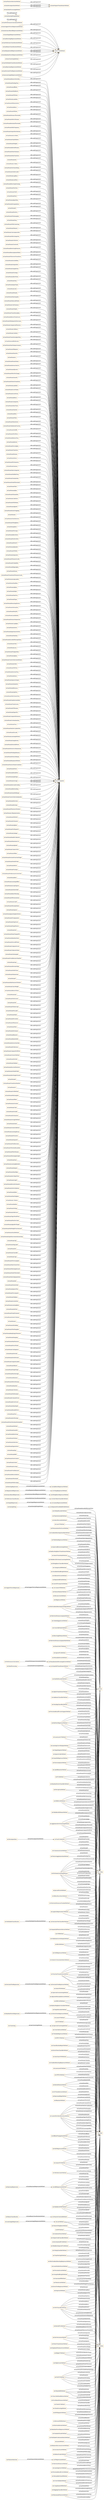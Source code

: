 digraph ar2dtool_diagram { 
rankdir=LR;
size="1501"
node [shape = rectangle, color="orange"]; "ml:LarsCVMethod" "ml:PCAMethod" "ml:KNNImputerMethod" "ml:MLPClassifierMethod" "ml:DictionaryLearningMethod" "ml:OPTICSMethod" "ml:LabelBinarizerMethod" "ml:SVRMethod" "ml:CheckScoringMethod" "ml:KBinsDiscretizerMethod" "ml:D2TweedieScoreMethod" "ml:LinearSVCMethod" "ml:ExtraTreeRegressorMethod" "ml:PermutationTestScoreMethod" "ml:ClassificationReportMethod" "ml:AccuracyScoreMethod" "ml:SpectralClusteringMethod" "ml:LassoLarsICMethod" "ml:BirchMethod" "ml:LogisticRegressionCVMethod" "ml:ValidationCurveDisplayMethod" "ml:ComplementNBMethod" "ml:SGDRegressorMethod" "ml:VotingClassifierMethod" "ml:RepeatedStratifiedKFoldMethod" "ml:AdjustedMutualInfoScoreMethod" "ml:GradientBoostingClassifierMethod" "ml:ConsensusScoreMethod" "ml:LarsMethod" "ml:GradientBoostingRegressorMethod" "ml:TheilSenRegressorMethod" "ml:KernelDensityMethod" "ml:DBSCANMethod" "ml:JaccardScoreMethod" "ml:NearestCentroidMethod" "ml:DecisionTreeClassifierMethod" "ml:SpectralBiclusteringMethod" "ml:RidgeCVMethod" "ml:ExplainedVarianceScoreMethod" "ml:SequentialFeatureSelectorMethod" "ml:MLPRegressorMethod" "ml:LocalOutlierFactorMethod" "ml:NearestNeighborsMethod" "ml:TargetEncoderMethod" "ml:ClassLikelihoodRatiosMethod" "ml:BaggingClassifierMethod" "ml:RadiusNeighborsTransformerMethod" "ml:RFEMethod" "ml:NuSVCMethod" "ml:GenericUnivariateSelectMethod" "ml:BernoulliNBMethod" "ml:AffinityPropagationMethod" "ml:SelectFromModelMethod" "ml:PairwiseKernelsMethod" "ml:FunctionTransformerMethod" "ml:DecisionTreeRegressorMethod" "ml:RandomForestRegressorMethod" "ml:ExtraTreesClassifierMethod" "ml:SelectFdrMethod" "ml:IsolationForestMethod" "ml:MiniBatchSparsePCAMethod" "ml:MiniBatchDictionaryLearningMethod" "ml:TrainTestSplitMethod" "ml:PerceptronMethod" "ml:SpectralCoclusteringMethod" "ml:StandardScalerMethod" "ml:LinearRegressionMethod" "ml:RadiusNeighborsClassifierMethod" "ml:OneVsRestClassifierMethod" "ml:KNeighborsClassifierMethod" "ml:MultilabelConfusionMatrixMethod" "ml:ExtraTreesRegressorMethod" "ml:LassoMethod" "ml:KNeighborsRegressorMethod" "ml:VotingRegressorMethod" "ml:LassoCVMethod" "ml:RFECVMethod" "ml:SVCMethod" "ml:BalancedAccuracyScoreMethod" "ml:CrossValScoreMethod" "ml:MiniBatchKMeansMethod" "ml:FRegressionMethod" "ml:ARDRegressionMethod" "ml:BayesianRidgeMethod" "ml:FeatureHasherMethod" "ml:TweedieRegressorMethod" "ml:PairwiseDistancesMethod" "ml:PrecisionRecallCurveMethod" "ml:RobustScalerMethod" "ml:HistGradientBoostingClassifierMethod" "ml:HistGradientBoostingRegressorMethod" "ml:MiniBatchNMFMethod" "ml:MeanShiftMethod" "ml:IncrementalPCAMethod" "ml:CrossValPredictMethod" "ml:OutputCodeClassifierMethod" "ml:KernelPCAMethod" "ml:MakeScorerMethod" "ml:CategoricalNBMethod" "ml:ElasticNetCVMethod" "ml:RocAucScoreMethod" "ml:QuantileTransformerMethod" "ml:PrecisionScoreMethod" "ml:BisectingKMeansMethod" "ml:HingeLossMethod" "ml:CohenKappaScoreMethod" "ml:OneHotEncoderMethod" "ml:StratifiedShuffleSplitMethod" "ml:PairwiseDistancesArgminMinMethod" "ml:SparsePCAMethod" "ml:MutualInfoClassifMethod" "ml:CrossValidateMethod" "ml:PowerTransformerMethod" "ml:SplineTransformerMethod" "ml:LearningCurveMethod" "ml:MutualInfoScoreMethod" "ml:GroupShuffleSplitMethod" "ml:SilhouetteScoreMethod" "ml:DictVectorizerMethod" "ml:RepeatedKFoldMethod" "ml:LeavePGroupsOutMethod" "ml:RANSACRegressorMethod" "ml:MeanAbsolutePercentageErrorMethod" "ml:LinearSVRMethod" "ml:AdaBoostClassifierMethod" "ml:LassoLarsCVMethod" "ml:StackingClassifierMethod" "ml:GaussianNBMethod" "ml:PrecisionRecallFscoreSupportMethod" "ml:BinarizerMethod" "ml:PairwiseDistancesChunkedMethod" "ml:MinMaxScalerMethod" "ml:LearningCurveDisplayMethod" "ml:PairwiseDistancesArgminMethod" "ml:AgglomerativeClusteringMethod" "ml:SimpleImputerMethod" "ml:OneClassSVMMethod" "ml:PolynomialFeaturesMethod" "ml:FbetaScoreMethod" "ml:RandomForestClassifierMethod" "ml:SparseCoderMethod" "ml:QuantileRegressorMethod" "ml:HDBSCANMethod" "ml:FastICAMethod" "ml:AdaBoostRegressorMethod" "ml:FeatureAgglomerationMethod" "ml:LatentDirichletAllocationMethod" "ml:OrdinalEncoderMethod" "ml:DcgScoreMethod" "ml:EuclideanDistancesMethod" "ml:TimeSeriesSplitMethod" "ml:SelectPercentileMethod" "ml:CheckCvMethod" "ml:FactorAnalysisMethod" ; /*classes style*/
	"ml:hasParamRemoveZeroEig" -> "ds:hasParameter" [ label = "rdfs:subPropertyOf" ];
	"ml:hasParamPoolingFunc" -> "ds:hasParameter" [ label = "rdfs:subPropertyOf" ];
	"ml:hasParamAffinity" -> "ds:hasParameter" [ label = "rdfs:subPropertyOf" ];
	"ml:hasParamMiniBatch" -> "ds:hasParameter" [ label = "rdfs:subPropertyOf" ];
	"ml:hasParamFillValue" -> "ds:hasParameter" [ label = "rdfs:subPropertyOf" ];
	"ml:hasSupportVectorRegressionMethod" -> "ml:hasTrainMethod" [ label = "rdfs:subPropertyOf" ];
	"ml:hasParamLambda1" -> "ds:hasParameter" [ label = "rdfs:subPropertyOf" ];
	"ml:hasParamWhitenSolver" -> "ds:hasParameter" [ label = "rdfs:subPropertyOf" ];
	"ml:hasParamBeta1" -> "ds:hasParameter" [ label = "rdfs:subPropertyOf" ];
	"ml:hasParamWhiten" -> "ds:hasParameter" [ label = "rdfs:subPropertyOf" ];
	"ml:hasParamDistanceThreshold" -> "ds:hasParameter" [ label = "rdfs:subPropertyOf" ];
	"ml:hasParamMetricParams" -> "ds:hasParameter" [ label = "rdfs:subPropertyOf" ];
	"ml:hasParamResidualThreshold" -> "ds:hasParameter" [ label = "rdfs:subPropertyOf" ];
	"ml:hasInstanceBasedRegressionMethod" -> "ml:hasTrainMethod" [ label = "rdfs:subPropertyOf" ];
	"ml:hasParamMinFrequency" -> "ds:hasParameter" [ label = "rdfs:subPropertyOf" ];
	"ml:hasParamOutputDistribution" -> "ds:hasParameter" [ label = "rdfs:subPropertyOf" ];
	"ml:hasParamGcvMode" -> "ds:hasParameter" [ label = "rdfs:subPropertyOf" ];
	"ml:hasParamStopNInliers" -> "ds:hasParameter" [ label = "rdfs:subPropertyOf" ];
	"ml:hasParamWeights" -> "ds:hasParameter" [ label = "rdfs:subPropertyOf" ];
	"ml:hasParamKernelParams" -> "ds:hasParameter" [ label = "rdfs:subPropertyOf" ];
	"ml:hasPerformanceCalculationMethod" -> "ml:hasPerformanceCalculationMethod" [ label = "rdfs:subPropertyOf" ];
	"ml:hasParamNoiseVariance" -> "ds:hasParameter" [ label = "rdfs:subPropertyOf" ];
	"ml:hasParamMaxTrainSize" -> "ds:hasParameter" [ label = "rdfs:subPropertyOf" ];
	"ml:hasParamAtol" -> "ds:hasParameter" [ label = "rdfs:subPropertyOf" ];
	"ml:hasParamL1Ratio" -> "ds:hasParameter" [ label = "rdfs:subPropertyOf" ];
	"ml:hasParamVarSmoothing" -> "ds:hasParameter" [ label = "rdfs:subPropertyOf" ];
	"ml:hasDataSplittingMethod" -> "ml:hasDataSplittingMethod" [ label = "rdfs:subPropertyOf" ];
	"ml:hasParamOutlierLabel" -> "ds:hasParameter" [ label = "rdfs:subPropertyOf" ];
	"ml:hasParamLogBase" -> "ds:hasParameter" [ label = "rdfs:subPropertyOf" ];
	"ml:hasParamLeafSize" -> "ds:hasParameter" [ label = "rdfs:subPropertyOf" ];
	"ml:hasParamBisectingStrategy" -> "ds:hasParameter" [ label = "rdfs:subPropertyOf" ];
	"ml:hasParamTestSize" -> "ds:hasParameter" [ label = "rdfs:subPropertyOf" ];
	"ml:hasParamPrefit" -> "ds:hasParameter" [ label = "rdfs:subPropertyOf" ];
	"ml:hasParamEta0" -> "ds:hasParameter" [ label = "rdfs:subPropertyOf" ];
	"ml:hasParamAlgorithm" -> "ds:hasParameter" [ label = "rdfs:subPropertyOf" ];
	"ml:hasParamExtrapolation" -> "ds:hasParameter" [ label = "rdfs:subPropertyOf" ];
	"ml:hasParamB" -> "ds:hasParameter" [ label = "rdfs:subPropertyOf" ];
	"ml:hasParamPositive" -> "ds:hasParameter" [ label = "rdfs:subPropertyOf" ];
	"ml:hasParamNSubsamples" -> "ds:hasParameter" [ label = "rdfs:subPropertyOf" ];
	"ml:hasParamDrop" -> "ds:hasParameter" [ label = "rdfs:subPropertyOf" ];
	"ml:hasParamWithCentering" -> "ds:hasParameter" [ label = "rdfs:subPropertyOf" ];
	"ml:hasParamMemory" -> "ds:hasParameter" [ label = "rdfs:subPropertyOf" ];
	"ml:hasParamConvergenceIter" -> "ds:hasParameter" [ label = "rdfs:subPropertyOf" ];
	"ml:hasParamMinCategories" -> "ds:hasParameter" [ label = "rdfs:subPropertyOf" ];
	"ml:hasParamSvdSolver" -> "ds:hasParameter" [ label = "rdfs:subPropertyOf" ];
	"ml:hasParamClusterAll" -> "ds:hasParameter" [ label = "rdfs:subPropertyOf" ];
	"ml:hasFeatureSelectionMethod" -> "ml:hasPrepareTransformerMethod" [ label = "rdfs:subPropertyOf" ];
	"ml:hasParamBootstrapFeatures" -> "ds:hasParameter" [ label = "rdfs:subPropertyOf" ];
	"ml:hasParamReassignmentRatio" -> "ds:hasParameter" [ label = "rdfs:subPropertyOf" ];
	"ml:hasParamFitInverseTransform" -> "ds:hasParameter" [ label = "rdfs:subPropertyOf" ];
	"ml:hasParamIncludeBias" -> "ds:hasParameter" [ label = "rdfs:subPropertyOf" ];
	"ml:hasParamOutputDict" -> "ds:hasParameter" [ label = "rdfs:subPropertyOf" ];
	"ml:hasParamSampleSize" -> "ds:hasParameter" [ label = "rdfs:subPropertyOf" ];
	"ml:hasParamStrategy" -> "ds:hasParameter" [ label = "rdfs:subPropertyOf" ];
	"ml:hasParamAllowNone" -> "ds:hasParameter" [ label = "rdfs:subPropertyOf" ];
	"ml:hasParamStep" -> "ds:hasParameter" [ label = "rdfs:subPropertyOf" ];
	"ml:hasParamInputType" -> "ds:hasParameter" [ label = "rdfs:subPropertyOf" ];
	"ml:hasParamLink" -> "ds:hasParameter" [ label = "rdfs:subPropertyOf" ];
	"ml:hasParamPenalty" -> "ds:hasParameter" [ label = "rdfs:subPropertyOf" ];
	"ml:hasParamMaxSamples" -> "ds:hasParameter" [ label = "rdfs:subPropertyOf" ];
	"ml:hasParamMaxLeafNodes" -> "ds:hasParameter" [ label = "rdfs:subPropertyOf" ];
	"ml:hasParamUnitVariance" -> "ds:hasParameter" [ label = "rdfs:subPropertyOf" ];
	"ml:hasParamNSplits" -> "ds:hasParameter" [ label = "rdfs:subPropertyOf" ];
	"ml:hasParamTransformAlpha" -> "ds:hasParameter" [ label = "rdfs:subPropertyOf" ];
	"ml:hasParamReturnTrainScore" -> "ds:hasParameter" [ label = "rdfs:subPropertyOf" ];
	"ml:hasParamMinImpurityDecrease" -> "ds:hasParameter" [ label = "rdfs:subPropertyOf" ];
	"ml:hasParamCategoricalFeatures" -> "ds:hasParameter" [ label = "rdfs:subPropertyOf" ];
	"ml:hasParamCallback" -> "ds:hasParameter" [ label = "rdfs:subPropertyOf" ];
	"ml:hasParamCodeInit" -> "ds:hasParameter" [ label = "rdfs:subPropertyOf" ];
	"ml:hasParamTransformAlgorithm" -> "ds:hasParameter" [ label = "rdfs:subPropertyOf" ];
	"ml:hasParamAddIndicator" -> "ds:hasParameter" [ label = "rdfs:subPropertyOf" ];
	"ml:hasParamMaxNoImprovement" -> "ds:hasParameter" [ label = "rdfs:subPropertyOf" ];
	"ml:hasParamNRepeats" -> "ds:hasParameter" [ label = "rdfs:subPropertyOf" ];
	"ml:hasParamWarnFor" -> "ds:hasParameter" [ label = "rdfs:subPropertyOf" ];
	"ml:hasParamCs" -> "ds:hasParameter" [ label = "rdfs:subPropertyOf" ];
	"ml:hasParamParamName" -> "ds:hasParameter" [ label = "rdfs:subPropertyOf" ];
	"ml:hasParamInteractionCst" -> "ds:hasParameter" [ label = "rdfs:subPropertyOf" ];
	"ml:hasParamAdjusted" -> "ds:hasParameter" [ label = "rdfs:subPropertyOf" ];
	"ml:hasParamNIterNoChange" -> "ds:hasParameter" [ label = "rdfs:subPropertyOf" ];
	"ml:hasParamSmooth" -> "ds:hasParameter" [ label = "rdfs:subPropertyOf" ];
	"ml:hasParamFlattenTransform" -> "ds:hasParameter" [ label = "rdfs:subPropertyOf" ];
	"ml:hasParamLambda2" -> "ds:hasParameter" [ label = "rdfs:subPropertyOf" ];
	"ml:hasParamScoreName" -> "ds:hasParameter" [ label = "rdfs:subPropertyOf" ];
	"ml:hasParamScoreFunc" -> "ds:hasParameter" [ label = "rdfs:subPropertyOf" ];
	"ml:hasParamBeta2" -> "ds:hasParameter" [ label = "rdfs:subPropertyOf" ];
	"ml:hasParamCategories" -> "ds:hasParameter" [ label = "rdfs:subPropertyOf" ];
	"ml:hasParamMaxTrials" -> "ds:hasParameter" [ label = "rdfs:subPropertyOf" ];
	"ml:hasParamMaxIter" -> "ds:hasParameter" [ label = "rdfs:subPropertyOf" ];
	"ml:hasParamRtol" -> "ds:hasParameter" [ label = "rdfs:subPropertyOf" ];
	"ml:hasParamWInit" -> "ds:hasParameter" [ label = "rdfs:subPropertyOf" ];
	"ml:hasParamWarmStart" -> "ds:hasParameter" [ label = "rdfs:subPropertyOf" ];
	"ml:hasParamValidationFraction" -> "ds:hasParameter" [ label = "rdfs:subPropertyOf" ];
	"ml:hasParamShuffle" -> "ds:hasParameter" [ label = "rdfs:subPropertyOf" ];
	"ml:hasParamNSvdVecs" -> "ds:hasParameter" [ label = "rdfs:subPropertyOf" ];
	"ml:hasParamReduceFunc" -> "ds:hasParameter" [ label = "rdfs:subPropertyOf" ];
	"ml:hasParamKernel" -> "ds:hasParameter" [ label = "rdfs:subPropertyOf" ];
	"ml:hasParamForceAlpha" -> "ds:hasParameter" [ label = "rdfs:subPropertyOf" ];
	"ml:hasParamTrainSize" -> "ds:hasParameter" [ label = "rdfs:subPropertyOf" ];
	"ml:hasParamParams" -> "ds:hasParameter" [ label = "rdfs:subPropertyOf" ];
	"ml:hasParamNorm" -> "ds:hasParameter" [ label = "rdfs:subPropertyOf" ];
	"ml:hasParamNEstimators" -> "ds:hasParameter" [ label = "rdfs:subPropertyOf" ];
	"ml:hasParamGamma" -> "ds:hasParameter" [ label = "rdfs:subPropertyOf" ];
	"ml:hasParamMaxCategories" -> "ds:hasParameter" [ label = "rdfs:subPropertyOf" ];
	"ml:hasParamMinBinFreq" -> "ds:hasParameter" [ label = "rdfs:subPropertyOf" ];
	"ml:hasParamStandardize" -> "ds:hasParameter" [ label = "rdfs:subPropertyOf" ];
	"ml:hasParamShrinkThreshold" -> "ds:hasParameter" [ label = "rdfs:subPropertyOf" ];
	"ml:hasParamNInit" -> "ds:hasParameter" [ label = "rdfs:subPropertyOf" ];
	"ml:hasParamAlpha" -> "ds:hasParameter" [ label = "rdfs:subPropertyOf" ];
	"ml:hasParamNQuantiles" -> "ds:hasParameter" [ label = "rdfs:subPropertyOf" ];
	"ml:hasParamCodeSize" -> "ds:hasParameter" [ label = "rdfs:subPropertyOf" ];
	"ml:hasParamWithMean" -> "ds:hasParameter" [ label = "rdfs:subPropertyOf" ];
	"ml:hasParamAlphaW" -> "ds:hasParameter" [ label = "rdfs:subPropertyOf" ];
	"ml:hasSimpleRegressionMethod" -> "ml:hasTrainMethod" [ label = "rdfs:subPropertyOf" ];
	"ml:hasParamEarlyStopping" -> "ds:hasParameter" [ label = "rdfs:subPropertyOf" ];
	"ml:hasParamC" -> "ds:hasParameter" [ label = "rdfs:subPropertyOf" ];
	"ml:hasParamCheckInverse" -> "ds:hasParameter" [ label = "rdfs:subPropertyOf" ];
	"ml:hasParamNNeighbors" -> "ds:hasParameter" [ label = "rdfs:subPropertyOf" ];
	"ml:hasParamJitter" -> "ds:hasParameter" [ label = "rdfs:subPropertyOf" ];
	"ml:hasParamNGroups" -> "ds:hasParameter" [ label = "rdfs:subPropertyOf" ];
	"ml:hasParamBatchSize" -> "ds:hasParameter" [ label = "rdfs:subPropertyOf" ];
	"ml:hasParamPositiveDict" -> "ds:hasParameter" [ label = "rdfs:subPropertyOf" ];
	"ml:hasParamPowerT" -> "ds:hasParameter" [ label = "rdfs:subPropertyOf" ];
	"ml:hasParamAlphaInit" -> "ds:hasParameter" [ label = "rdfs:subPropertyOf" ];
	"ml:hasParamFitPath" -> "ds:hasParameter" [ label = "rdfs:subPropertyOf" ];
	"ml:hasParamSeparator" -> "ds:hasParameter" [ label = "rdfs:subPropertyOf" ];
	"ml:hasParamNNonzeroCoefs" -> "ds:hasParameter" [ label = "rdfs:subPropertyOf" ];
	"ml:hasParamProbability" -> "ds:hasParameter" [ label = "rdfs:subPropertyOf" ];
	"ml:hasParamRidgeAlpha" -> "ds:hasParameter" [ label = "rdfs:subPropertyOf" ];
	"ml:hasParamParam" -> "ds:hasParameter" [ label = "rdfs:subPropertyOf" ];
	"ml:hasParamTransformNNonzeroCoefs" -> "ds:hasParameter" [ label = "rdfs:subPropertyOf" ];
	"ml:hasParamAssignLabels" -> "ds:hasParameter" [ label = "rdfs:subPropertyOf" ];
	"ml:hasParamMaxBins" -> "ds:hasParameter" [ label = "rdfs:subPropertyOf" ];
	"ml:hasParamAlpha1" -> "ds:hasParameter" [ label = "rdfs:subPropertyOf" ];
	"ml:hasParamDigits" -> "ds:hasParameter" [ label = "rdfs:subPropertyOf" ];
	"ml:hasBoostingRegressionMethod" -> "ml:hasTrainMethod" [ label = "rdfs:subPropertyOf" ];
	"ml:hasParamMaxFun" -> "ds:hasParameter" [ label = "rdfs:subPropertyOf" ];
	"ml:hasParamDtype" -> "ds:hasParameter" [ label = "rdfs:subPropertyOf" ];
	"ml:hasParamBranchingFactor" -> "ds:hasParameter" [ label = "rdfs:subPropertyOf" ];
	"ml:hasParamNormalize" -> "ds:hasParameter" [ label = "rdfs:subPropertyOf" ];
	"ml:hasParamPerpTol" -> "ds:hasParameter" [ label = "rdfs:subPropertyOf" ];
	"ml:hasParamLambdaInit" -> "ds:hasParameter" [ label = "rdfs:subPropertyOf" ];
	"ml:hasParamFeatureNamesOut" -> "ds:hasParameter" [ label = "rdfs:subPropertyOf" ];
	"ml:hasParamCcpAlpha" -> "ds:hasParameter" [ label = "rdfs:subPropertyOf" ];
	"ml:hasParamSolver" -> "ds:hasParameter" [ label = "rdfs:subPropertyOf" ];
	"ml:hasParamImportanceGetter" -> "ds:hasParameter" [ label = "rdfs:subPropertyOf" ];
	"ml:hasParamMaxEps" -> "ds:hasParameter" [ label = "rdfs:subPropertyOf" ];
	"ml:hasParamEncodedMissingValue" -> "ds:hasParameter" [ label = "rdfs:subPropertyOf" ];
	"ml:hasParamVInit" -> "ds:hasParameter" [ label = "rdfs:subPropertyOf" ];
	"ml:hasParamLoss" -> "ds:hasParameter" [ label = "rdfs:subPropertyOf" ];
	"ml:hasParamFitAlgorithm" -> "ds:hasParameter" [ label = "rdfs:subPropertyOf" ];
	"ml:hasParamAlphas" -> "ds:hasParameter" [ label = "rdfs:subPropertyOf" ];
	"ml:hasParamClusterSelectionMethod" -> "ds:hasParameter" [ label = "rdfs:subPropertyOf" ];
	"ml:hasParamOrder" -> "ds:hasParameter" [ label = "rdfs:subPropertyOf" ];
	"ml:hasParamFitPrior" -> "ds:hasParameter" [ label = "rdfs:subPropertyOf" ];
	"ml:hasParamInverseFunc" -> "ds:hasParameter" [ label = "rdfs:subPropertyOf" ];
	"ml:hasParamKnots" -> "ds:hasParameter" [ label = "rdfs:subPropertyOf" ];
	"ml:hasParamSparseOutput" -> "ds:hasParameter" [ label = "rdfs:subPropertyOf" ];
	"ml:hasParamSimilarity" -> "ds:hasParameter" [ label = "rdfs:subPropertyOf" ];
	"ml:hasParamBetaLoss" -> "ds:hasParameter" [ label = "rdfs:subPropertyOf" ];
	"ml:hasParamSplitter" -> "ds:hasParameter" [ label = "rdfs:subPropertyOf" ];
	"ml:hasParamMinClusterSize" -> "ds:hasParameter" [ label = "rdfs:subPropertyOf" ];
	"ml:hasParamDropIntermediate" -> "ds:hasParameter" [ label = "rdfs:subPropertyOf" ];
	"ml:hasParamTrainScores" -> "ds:hasParameter" [ label = "rdfs:subPropertyOf" ];
	"ml:hasParamFitParams" -> "ds:hasParameter" [ label = "rdfs:subPropertyOf" ];
	"ml:hasParamEigenTol" -> "ds:hasParameter" [ label = "rdfs:subPropertyOf" ];
	"ml:hasParamComputeDistances" -> "ds:hasParameter" [ label = "rdfs:subPropertyOf" ];
	"ml:hasParamContamination" -> "ds:hasParameter" [ label = "rdfs:subPropertyOf" ];
	"ml:hasParamFunc" -> "ds:hasParameter" [ label = "rdfs:subPropertyOf" ];
	"ml:hasParamMaxDocUpdateIter" -> "ds:hasParameter" [ label = "rdfs:subPropertyOf" ];
	"ml:hasParamEncode" -> "ds:hasParameter" [ label = "rdfs:subPropertyOf" ];
	"ml:hasParamLearningMethod" -> "ds:hasParameter" [ label = "rdfs:subPropertyOf" ];
	"ml:hasParamSamplewise" -> "ds:hasParameter" [ label = "rdfs:subPropertyOf" ];
	"ml:hasParamIteratedPower" -> "ds:hasParameter" [ label = "rdfs:subPropertyOf" ];
	"ml:hasParamNesterovsMomentum" -> "ds:hasParameter" [ label = "rdfs:subPropertyOf" ];
	"ml:hasParamWorkingMemory" -> "ds:hasParameter" [ label = "rdfs:subPropertyOf" ];
	"ml:hasParamFeatureRange" -> "ds:hasParameter" [ label = "rdfs:subPropertyOf" ];
	"ml:hasParamResponseMethod" -> "ds:hasParameter" [ label = "rdfs:subPropertyOf" ];
	"ml:hasParamFeatureNameCombiner" -> "ds:hasParameter" [ label = "rdfs:subPropertyOf" ];
	"ml:hasParamPower" -> "ds:hasParameter" [ label = "rdfs:subPropertyOf" ];
	"ml:hasParamBreakTies" -> "ds:hasParameter" [ label = "rdfs:subPropertyOf" ];
	"ml:hasParamSplitSign" -> "ds:hasParameter" [ label = "rdfs:subPropertyOf" ];
	"ml:hasParamAverage" -> "ds:hasParameter" [ label = "rdfs:subPropertyOf" ];
	"ml:hasParamInterceptScaling" -> "ds:hasParameter" [ label = "rdfs:subPropertyOf" ];
	"ml:hasParamBinSeeding" -> "ds:hasParameter" [ label = "rdfs:subPropertyOf" ];
	"ml:hasParamQuantileRange" -> "ds:hasParameter" [ label = "rdfs:subPropertyOf" ];
	"ml:hasParamClusterSelectionEpsilon" -> "ds:hasParameter" [ label = "rdfs:subPropertyOf" ];
	"ml:hasParamDirection" -> "ds:hasParameter" [ label = "rdfs:subPropertyOf" ];
	"ml:hasParamKwArgs" -> "ds:hasParameter" [ label = "rdfs:subPropertyOf" ];
	"ml:hasParamNFeaturesToSelect" -> "ds:hasParameter" [ label = "rdfs:subPropertyOf" ];
	"ml:hasParamL2Regularization" -> "ds:hasParameter" [ label = "rdfs:subPropertyOf" ];
	"ml:hasParamWithStd" -> "ds:hasParameter" [ label = "rdfs:subPropertyOf" ];
	"ml:hasParamEstimator" -> "ds:hasParameter" [ label = "rdfs:subPropertyOf" ];
	"ml:hasParamAlpha2" -> "ds:hasParameter" [ label = "rdfs:subPropertyOf" ];
	"ml:hasParamPreDispatch" -> "ds:hasParameter" [ label = "rdfs:subPropertyOf" ];
	"ml:hasParamLinkage" -> "ds:hasParameter" [ label = "rdfs:subPropertyOf" ];
	"ml:hasParamHandleUnknown" -> "ds:hasParameter" [ label = "rdfs:subPropertyOf" ];
	"ml:hasParamMonotonicCst" -> "ds:hasParameter" [ label = "rdfs:subPropertyOf" ];
	"ml:hasParamAlphaH" -> "ds:hasParameter" [ label = "rdfs:subPropertyOf" ];
	"ml:hasParamConnectivity" -> "ds:hasParameter" [ label = "rdfs:subPropertyOf" ];
	"ml:hasParamNBins" -> "ds:hasParameter" [ label = "rdfs:subPropertyOf" ];
	"ml:hasParamDecisionFunctionShape" -> "ds:hasParameter" [ label = "rdfs:subPropertyOf" ];
	"ml:hasMulticlassClassificationMethod" -> "ml:hasTrainMethod" [ label = "rdfs:subPropertyOf" ];
	"ml:hasParamNeedsProba" -> "ds:hasParameter" [ label = "rdfs:subPropertyOf" ];
	"ml:hasParamMetric" -> "ds:hasParameter" [ label = "rdfs:subPropertyOf" ];
	"ml:hasParamFunArgs" -> "ds:hasParameter" [ label = "rdfs:subPropertyOf" ];
	"ml:hasParamPredecessorCorrection" -> "ds:hasParameter" [ label = "rdfs:subPropertyOf" ];
	"ml:hasParamBeta" -> "ds:hasParameter" [ label = "rdfs:subPropertyOf" ];
	"ml:hasParamLearningOffset" -> "ds:hasParameter" [ label = "rdfs:subPropertyOf" ];
	"ml:hasParamAcceptSparse" -> "ds:hasParameter" [ label = "rdfs:subPropertyOf" ];
	"ml:hasParamIsDataValid" -> "ds:hasParameter" [ label = "rdfs:subPropertyOf" ];
	"ml:hasParamRaiseWarning" -> "ds:hasParameter" [ label = "rdfs:subPropertyOf" ];
	"ml:hasParamNPermutations" -> "ds:hasParameter" [ label = "rdfs:subPropertyOf" ];
	"ml:hasParamCoef0" -> "ds:hasParameter" [ label = "rdfs:subPropertyOf" ];
	"ml:hasParamMissingValues" -> "ds:hasParameter" [ label = "rdfs:subPropertyOf" ];
	"ml:hasParamSparse" -> "ds:hasParameter" [ label = "rdfs:subPropertyOf" ];
	"ml:hasParamIgnoreImplicitZeros" -> "ds:hasParameter" [ label = "rdfs:subPropertyOf" ];
	"ml:hasParamNComponents" -> "ds:hasParameter" [ label = "rdfs:subPropertyOf" ];
	"ml:hasParamStopScore" -> "ds:hasParameter" [ label = "rdfs:subPropertyOf" ];
	"ml:hasParamForgetFactor" -> "ds:hasParameter" [ label = "rdfs:subPropertyOf" ];
	"ml:hasParamSort" -> "ds:hasParameter" [ label = "rdfs:subPropertyOf" ];
	"ml:hasParamMeanChangeTol" -> "ds:hasParameter" [ label = "rdfs:subPropertyOf" ];
	"ml:hasParamRandomState" -> "ds:hasParameter" [ label = "rdfs:subPropertyOf" ];
	"ml:hasParamForceAllFinite" -> "ds:hasParameter" [ label = "rdfs:subPropertyOf" ];
	"ml:hasParamComputeScore" -> "ds:hasParameter" [ label = "rdfs:subPropertyOf" ];
	"ml:hasParamUnknownValue" -> "ds:hasParameter" [ label = "rdfs:subPropertyOf" ];
	"ml:hasParamSubsample" -> "ds:hasParameter" [ label = "rdfs:subPropertyOf" ];
	"ml:hasParamFreshRestartsMaxIter" -> "ds:hasParameter" [ label = "rdfs:subPropertyOf" ];
	"ml:hasParamGap" -> "ds:hasParameter" [ label = "rdfs:subPropertyOf" ];
	"ml:hasBinaryClassificationMethod" -> "ml:hasTrainMethod" [ label = "rdfs:subPropertyOf" ];
	"ml:hasParamAlternateSign" -> "ds:hasParameter" [ label = "rdfs:subPropertyOf" ];
	"ml:hasParamMultiClass" -> "ds:hasParameter" [ label = "rdfs:subPropertyOf" ];
	"ml:hasParamMomentum" -> "ds:hasParameter" [ label = "rdfs:subPropertyOf" ];
	"ml:hasParamP" -> "ds:hasParameter" [ label = "rdfs:subPropertyOf" ];
	"ml:hasParamMinFeaturesToSelect" -> "ds:hasParameter" [ label = "rdfs:subPropertyOf" ];
	"ml:hasParamClassWeight" -> "ds:hasParameter" [ label = "rdfs:subPropertyOf" ];
	"ml:hasParamReturnTimes" -> "ds:hasParameter" [ label = "rdfs:subPropertyOf" ];
	"ml:hasParamAxis" -> "ds:hasParameter" [ label = "rdfs:subPropertyOf" ];
	"ml:hasParamTestScores" -> "ds:hasParameter" [ label = "rdfs:subPropertyOf" ];
	"ml:hasParamTol" -> "ds:hasParameter" [ label = "rdfs:subPropertyOf" ];
	"ml:hasParamFitIntercept" -> "ds:hasParameter" [ label = "rdfs:subPropertyOf" ];
	"ml:hasParamPosLabel" -> "ds:hasParameter" [ label = "rdfs:subPropertyOf" ];
	"ml:hasParamMode" -> "ds:hasParameter" [ label = "rdfs:subPropertyOf" ];
	"ml:hasParamPercentile" -> "ds:hasParameter" [ label = "rdfs:subPropertyOf" ];
	"ml:hasParamNFeatures" -> "ds:hasParameter" [ label = "rdfs:subPropertyOf" ];
	"ml:hasParamNIter" -> "ds:hasParameter" [ label = "rdfs:subPropertyOf" ];
	"ml:hasParamDictionary" -> "ds:hasParameter" [ label = "rdfs:subPropertyOf" ];
	"ml:hasParamBinarize" -> "ds:hasParameter" [ label = "rdfs:subPropertyOf" ];
	"ml:hasParamBandwidth" -> "ds:hasParameter" [ label = "rdfs:subPropertyOf" ];
	"ml:hasParamInteractionOnly" -> "ds:hasParameter" [ label = "rdfs:subPropertyOf" ];
	"ml:hasRegularizedRegressionMethod" -> "ml:hasTrainMethod" [ label = "rdfs:subPropertyOf" ];
	"ml:hasParamPreference" -> "ds:hasParameter" [ label = "rdfs:subPropertyOf" ];
	"ml:hasParamComputeFullTree" -> "ds:hasParameter" [ label = "rdfs:subPropertyOf" ];
	"ml:hasParamClusterMethod" -> "ds:hasParameter" [ label = "rdfs:subPropertyOf" ];
	"ml:hasParamDictInit" -> "ds:hasParameter" [ label = "rdfs:subPropertyOf" ];
	"ml:hasParamValidate" -> "ds:hasParameter" [ label = "rdfs:subPropertyOf" ];
	"ml:hasParamDiscreteFeatures" -> "ds:hasParameter" [ label = "rdfs:subPropertyOf" ];
	"ml:hasRandomForestRegressionMethod" -> "ml:hasTrainMethod" [ label = "rdfs:subPropertyOf" ];
	"ml:hasClusteringMethod" -> "ml:hasTrainMethod" [ label = "rdfs:subPropertyOf" ];
	"ml:hasParamIsModelValid" -> "ds:hasParameter" [ label = "rdfs:subPropertyOf" ];
	"ml:hasParamAllowSingleCluster" -> "ds:hasParameter" [ label = "rdfs:subPropertyOf" ];
	"ml:hasParamK" -> "ds:hasParameter" [ label = "rdfs:subPropertyOf" ];
	"ml:hasParamTransformMaxIter" -> "ds:hasParameter" [ label = "rdfs:subPropertyOf" ];
	"ml:hasParamCv" -> "ds:hasParameter" [ label = "rdfs:subPropertyOf" ];
	"ml:hasParamSvdMethod" -> "ds:hasParameter" [ label = "rdfs:subPropertyOf" ];
	"ml:hasParamMinSamples" -> "ds:hasParameter" [ label = "rdfs:subPropertyOf" ];
	"ml:hasParamNBest" -> "ds:hasParameter" [ label = "rdfs:subPropertyOf" ];
	"ml:hasDecompositionMethod" -> "ml:hasPrepareTransformerMethod" [ label = "rdfs:subPropertyOf" ];
	"ml:hasParamActivation" -> "ds:hasParameter" [ label = "rdfs:subPropertyOf" ];
	"ml:hasParamUInit" -> "ds:hasParameter" [ label = "rdfs:subPropertyOf" ];
	"ml:hasParamStratify" -> "ds:hasParameter" [ label = "rdfs:subPropertyOf" ];
	"ml:hasParamEstimators" -> "ds:hasParameter" [ label = "rdfs:subPropertyOf" ];
	"ml:hasParamAverageMethod" -> "ds:hasParameter" [ label = "rdfs:subPropertyOf" ];
	"ml:hasMultilabelClassificationMethod" -> "ml:hasTrainMethod" [ label = "rdfs:subPropertyOf" ];
	"ml:hasParamSeeds" -> "ds:hasParameter" [ label = "rdfs:subPropertyOf" ];
	"ml:hasParamGreaterIsBetter" -> "ds:hasParameter" [ label = "rdfs:subPropertyOf" ];
	"ml:hasParamLearningDecay" -> "ds:hasParameter" [ label = "rdfs:subPropertyOf" ];
	"ml:hasParamNClusters" -> "ds:hasParameter" [ label = "rdfs:subPropertyOf" ];
	"ml:hasParamSquared" -> "ds:hasParameter" [ label = "rdfs:subPropertyOf" ];
	"ml:hasParamPredDecision" -> "ds:hasParameter" [ label = "rdfs:subPropertyOf" ];
	"ml:hasParamThresholdLambda" -> "ds:hasParameter" [ label = "rdfs:subPropertyOf" ];
	"ml:hasParamFilterParams" -> "ds:hasParameter" [ label = "rdfs:subPropertyOf" ];
	"ml:hasBayesianRegressionMethod" -> "ml:hasTrainMethod" [ label = "rdfs:subPropertyOf" ];
	"ml:hasParamMinSamplesSplit" -> "ds:hasParameter" [ label = "rdfs:subPropertyOf" ];
	"ml:hasParamDual" -> "ds:hasParameter" [ label = "rdfs:subPropertyOf" ];
	"ml:hasParamLearningRateInit" -> "ds:hasParameter" [ label = "rdfs:subPropertyOf" ];
	"ml:hasParamDegree" -> "ds:hasParameter" [ label = "rdfs:subPropertyOf" ];
	"ml:hasParamMaxSkips" -> "ds:hasParameter" [ label = "rdfs:subPropertyOf" ];
	"ml:hasParamDocTopicPrior" -> "ds:hasParameter" [ label = "rdfs:subPropertyOf" ];
	"ml:hasParamCopyX" -> "ds:hasParameter" [ label = "rdfs:subPropertyOf" ];
	"ml:hasParamReturnEstimator" -> "ds:hasParameter" [ label = "rdfs:subPropertyOf" ];
	"ml:hasParamSolverOptions" -> "ds:hasParameter" [ label = "rdfs:subPropertyOf" ];
	"ml:hasParamNJobs" -> "ds:hasParameter" [ label = "rdfs:subPropertyOf" ];
	"ml:hasParamMaxNAlphas" -> "ds:hasParameter" [ label = "rdfs:subPropertyOf" ];
	"ml:hasParamL1Ratios" -> "ds:hasParameter" [ label = "rdfs:subPropertyOf" ];
	"ml:hasDataProcessingMethod" -> "ml:hasPrepareTransformerMethod" [ label = "rdfs:subPropertyOf" ];
	"ml:hasDecisionTreeRegressionMethod" -> "ml:hasTrainMethod" [ label = "rdfs:subPropertyOf" ];
	"ml:hasParamRadius" -> "ds:hasParameter" [ label = "rdfs:subPropertyOf" ];
	"ml:hasParamVoting" -> "ds:hasParameter" [ label = "rdfs:subPropertyOf" ];
	"ml:hasParamOobScore" -> "ds:hasParameter" [ label = "rdfs:subPropertyOf" ];
	"ml:hasParamTopicWordPrior" -> "ds:hasParameter" [ label = "rdfs:subPropertyOf" ];
	"ml:hasParamPositiveCode" -> "ds:hasParameter" [ label = "rdfs:subPropertyOf" ];
	"ml:hasParamAlphaPerTarget" -> "ds:hasParameter" [ label = "rdfs:subPropertyOf" ];
	"ml:hasParamMinWeightFractionLeaf" -> "ds:hasParameter" [ label = "rdfs:subPropertyOf" ];
	"ml:hasParamStackMethod" -> "ds:hasParameter" [ label = "rdfs:subPropertyOf" ];
	"ml:hasParamExploitIncrementalLearning" -> "ds:hasParameter" [ label = "rdfs:subPropertyOf" ];
	"ml:hasParamClip" -> "ds:hasParameter" [ label = "rdfs:subPropertyOf" ];
	"ml:hasParamNegLabel" -> "ds:hasParameter" [ label = "rdfs:subPropertyOf" ];
	"ml:hasParamNu" -> "ds:hasParameter" [ label = "rdfs:subPropertyOf" ];
	"ml:hasParamClassifier" -> "ds:hasParameter" [ label = "rdfs:subPropertyOf" ];
	"ml:hasParamCopy" -> "ds:hasParameter" [ label = "rdfs:subPropertyOf" ];
	"ml:hasParamNOversamples" -> "ds:hasParameter" [ label = "rdfs:subPropertyOf" ];
	"ml:hasParamMaxClusterSize" -> "ds:hasParameter" [ label = "rdfs:subPropertyOf" ];
	"ml:hasParamMinSamplesLeaf" -> "ds:hasParameter" [ label = "rdfs:subPropertyOf" ];
	"ml:hasParamNeedsThreshold" -> "ds:hasParameter" [ label = "rdfs:subPropertyOf" ];
	"ml:hasParamMaxSubpopulation" -> "ds:hasParameter" [ label = "rdfs:subPropertyOf" ];
	"ml:hasParamInit" -> "ds:hasParameter" [ label = "rdfs:subPropertyOf" ];
	"ml:hasParamNormOrder" -> "ds:hasParameter" [ label = "rdfs:subPropertyOf" ];
	"ml:hasParamIgnoreTies" -> "ds:hasParameter" [ label = "rdfs:subPropertyOf" ];
	"ml:hasParamPrecompute" -> "ds:hasParameter" [ label = "rdfs:subPropertyOf" ];
	"ml:hasParamNAlphas" -> "ds:hasParameter" [ label = "rdfs:subPropertyOf" ];
	"ml:hasParamCacheSize" -> "ds:hasParameter" [ label = "rdfs:subPropertyOf" ];
	"ml:hasParamLearningRate" -> "ds:hasParameter" [ label = "rdfs:subPropertyOf" ];
	"ml:hasParamInitSize" -> "ds:hasParameter" [ label = "rdfs:subPropertyOf" ];
	"ml:hasParamFinalEstimator" -> "ds:hasParameter" [ label = "rdfs:subPropertyOf" ];
	"ml:hasParamStoreCvValues" -> "ds:hasParameter" [ label = "rdfs:subPropertyOf" ];
	"ml:hasParamA" -> "ds:hasParameter" [ label = "rdfs:subPropertyOf" ];
	"ml:hasParamShrinking" -> "ds:hasParameter" [ label = "rdfs:subPropertyOf" ];
	"ml:hasParamTotalSamples" -> "ds:hasParameter" [ label = "rdfs:subPropertyOf" ];
	"ml:hasParamKeepEmptyFeatures" -> "ds:hasParameter" [ label = "rdfs:subPropertyOf" ];
	"ml:hasParamDamping" -> "ds:hasParameter" [ label = "rdfs:subPropertyOf" ];
	"ml:hasParamMaxFeatures" -> "ds:hasParameter" [ label = "rdfs:subPropertyOf" ];
	"ml:hasParamForceFinite" -> "ds:hasParameter" [ label = "rdfs:subPropertyOf" ];
	"ml:hasParamContingency" -> "ds:hasParameter" [ label = "rdfs:subPropertyOf" ];
	"ml:hasParamNovelty" -> "ds:hasParameter" [ label = "rdfs:subPropertyOf" ];
	"ml:hasParamZeroDivision" -> "ds:hasParameter" [ label = "rdfs:subPropertyOf" ];
	"ml:hasParamComputeLabels" -> "ds:hasParameter" [ label = "rdfs:subPropertyOf" ];
	"ml:hasParamNKnots" -> "ds:hasParameter" [ label = "rdfs:subPropertyOf" ];
	"ml:hasParamTargetType" -> "ds:hasParameter" [ label = "rdfs:subPropertyOf" ];
	"ml:hasParamPassthrough" -> "ds:hasParameter" [ label = "rdfs:subPropertyOf" ];
	"ml:hasLeastAngleRegressionMethod" -> "ml:hasTrainMethod" [ label = "rdfs:subPropertyOf" ];
	"ml:hasParamRotation" -> "ds:hasParameter" [ label = "rdfs:subPropertyOf" ];
	"ml:hasParamMetricKwargs" -> "ds:hasParameter" [ label = "rdfs:subPropertyOf" ];
	"ml:hasParamEpsilon" -> "ds:hasParameter" [ label = "rdfs:subPropertyOf" ];
	"ml:hasParamCriterion" -> "ds:hasParameter" [ label = "rdfs:subPropertyOf" ];
	"ml:hasParamMultioutput" -> "ds:hasParameter" [ label = "rdfs:subPropertyOf" ];
	"ml:hasParamEvaluateEvery" -> "ds:hasParameter" [ label = "rdfs:subPropertyOf" ];
	"ml:hasParamErrorScore" -> "ds:hasParameter" [ label = "rdfs:subPropertyOf" ];
	"ml:hasParamMaxDepth" -> "ds:hasParameter" [ label = "rdfs:subPropertyOf" ];
	"ml:hasParamBreadthFirst" -> "ds:hasParameter" [ label = "rdfs:subPropertyOf" ];
	"ml:hasParamFun" -> "ds:hasParameter" [ label = "rdfs:subPropertyOf" ];
	"ml:hasParamInvKwArgs" -> "ds:hasParameter" [ label = "rdfs:subPropertyOf" ];
	"ml:hasParamPowerIterationNormalizer" -> "ds:hasParameter" [ label = "rdfs:subPropertyOf" ];
	"ml:hasParamMethod" -> "ds:hasParameter" [ label = "rdfs:subPropertyOf" ];
	"ml:hasParamQuantile" -> "ds:hasParameter" [ label = "rdfs:subPropertyOf" ];
	"ml:hasParamBootstrap" -> "ds:hasParameter" [ label = "rdfs:subPropertyOf" ];
	"ml:hasParamVerbose" -> "ds:hasParameter" [ label = "rdfs:subPropertyOf" ];
	"ml:hasParamSelection" -> "ds:hasParameter" [ label = "rdfs:subPropertyOf" ];
	"ml:hasParamEigenSolver" -> "ds:hasParameter" [ label = "rdfs:subPropertyOf" ];
	"ml:hasParamEps" -> "ds:hasParameter" [ label = "rdfs:subPropertyOf" ];
	"ml:hasParamRefit" -> "ds:hasParameter" [ label = "rdfs:subPropertyOf" ];
	"ml:hasParamStoreCenters" -> "ds:hasParameter" [ label = "rdfs:subPropertyOf" ];
	"ml:hasParamCenter" -> "ds:hasParameter" [ label = "rdfs:subPropertyOf" ];
	"ml:hasParamScoring" -> "ds:hasParameter" [ label = "rdfs:subPropertyOf" ];
	"ml:hasParamFreshRestarts" -> "ds:hasParameter" [ label = "rdfs:subPropertyOf" ];
	"ml:hasParamReturnIndices" -> "ds:hasParameter" [ label = "rdfs:subPropertyOf" ];
	"ml:hasParamThreshold" -> "ds:hasParameter" [ label = "rdfs:subPropertyOf" ];
	"ml:hasParamWithScaling" -> "ds:hasParameter" [ label = "rdfs:subPropertyOf" ];
	"ml:MultilabelClassification" -> "ml:DecisionTreeClassifierMethod" [ label = "ml:hasMultilabelClassificationMethod" ];
	"ml:KernelPCAMethod" -> "xsd:boolean" [ label = "ml:hasParamRemoveZeroEig" ];
	"ml:AgglomerativeClusteringMethod" -> "xsd:string" [ label = "ml:hasParamConnectivity" ];
	"ml:KNNImputerMethod" -> "xsd:boolean" [ label = "ml:hasParamAddIndicator" ];
	"ml:BirchMethod" -> "xsd:boolean" [ label = "ml:hasParamComputeLabels" ];
	"ml:OneHotEncoderMethod" -> "xsd:string" [ label = "ml:hasParamHandleUnknown" ];
	"ml:ConsensusScoreMethod" -> "xsd:string" [ label = "ml:hasParamA" ];
	"ml:ConsensusScoreMethod" -> "xsd:string" [ label = "ml:hasParamB" ];
	"ml:LinearSVCMethod" -> "xsd:float" [ label = "ml:hasParamC" ];
	"ml:NuSVCMethod" -> "xsd:string" [ label = "ml:hasParamDecisionFunctionShape" ];
	"ml:RepeatedKFoldMethod" -> "xsd:int" [ label = "ml:hasParamNRepeats" ];
	"ml:RandomForestRegressorMethod" -> "xsd:boolean" [ label = "ml:hasParamBootstrap" ];
	"ml:RobustScalerMethod" -> "xsd:boolean" [ label = "ml:hasParamUnitVariance" ];
	"ml:PerceptronMethod" -> "xsd:int" [ label = "ml:hasParamValidationFraction" ];
	"ml:BalancedAccuracyScoreMethod" -> "xsd:boolean" [ label = "ml:hasParamAdjusted" ];
	"ml:IsolationForestMethod" -> "xsd:float" [ label = "ml:hasParamContamination" ];
	"ml:MultilabelConfusionMatrixMethod" -> "xsd:boolean" [ label = "ml:hasParamSamplewise" ];
	"ml:MakeScorerMethod" -> "xsd:string" [ label = "ml:hasParamResponseMethod" ];
	"ml:ExtraTreesClassifierMethod" -> "xsd:boolean" [ label = "ml:hasParamOobScore" ];
	"ml:ConsensusScoreMethod" -> "xsd:string" [ label = "ml:hasParamSimilarity" ];
	"ml:MiniBatchNMFMethod" -> "xsd:float" [ label = "ml:hasParamBetaLoss" ];
	"ml:RidgeCVMethod" -> "xsd:boolean" [ label = "ml:hasParamAlphaPerTarget" ];
	"ml:MiniBatchNMFMethod" -> "xsd:boolean" [ label = "ml:hasParamFreshRestarts" ];
	"ml:PairwiseDistancesChunkedMethod" -> "xsd:float" [ label = "ml:hasParamWorkingMemory" ];
	"ml:HDBSCANMethod" -> "xsd:string" [ label = "ml:hasParamClusterSelectionMethod" ];
	"ml:RANSACRegressorMethod" -> "xsd:float" [ label = "ml:hasParamStopScore" ];
	"ml:SGDRegressorMethod" -> "xsd:int" [ label = "ml:hasParamAlpha" ];
	"ml:BernoulliNBMethod" -> "xsd:boolean" [ label = "ml:hasParamForceAlpha" ];
	"ml:TweedieRegressorMethod" -> "xsd:string" [ label = "ml:hasParamLink" ];
	"ml:VotingClassifierMethod" -> "xsd:boolean" [ label = "ml:hasParamFlattenTransform" ];
	"ml:DBSCANMethod" -> "xsd:int" [ label = "ml:hasParamMinSamples" ];
	"ml:MLPRegressorMethod" -> "xsd:boolean" [ label = "ml:hasParamEarlyStopping" ];
	"ml:CrossValidateMethod" -> "xsd:boolean" [ label = "ml:hasParamReturnIndices" ];
	"ml:SplineTransformerMethod" -> "xsd:string" [ label = "ml:hasParamExtrapolation" ];
	"ml:OPTICSMethod" -> "xsd:float" [ label = "ml:hasParamMaxEps" ];
	"ml:ARDRegressionMethod" -> "xsd:boolean" [ label = "ml:hasParamCopyX" ];
	"ml:LearningCurveDisplayMethod" -> "xsd:string" [ label = "ml:hasParamScoreName" ];
	"ml:KNeighborsClassifierMethod" -> "xsd:int" [ label = "ml:hasParamNNeighbors" ];
	"ml:MeanShiftMethod" -> "xsd:int" [ label = "ml:hasParamMinBinFreq" ];
	"ml:MeanShiftMethod" -> "xsd:string" [ label = "ml:hasParamSeeds" ];
	"ml:GradientBoostingClassifierMethod" -> "xsd:float" [ label = "ml:hasParamSubsample" ];
	"ml:AdaBoostClassifierMethod" -> "xsd:string" [ label = "ml:hasParamLearningRate" ];
	"ml:OneClassSVMMethod" -> "xsd:float" [ label = "ml:hasParamGamma" ];
	"ml:AffinityPropagationMethod" -> "xsd:float" [ label = "ml:hasParamDamping" ];
	"ml:RandomForestClassifierMethod" -> "xsd:float" [ label = "ml:hasParamMaxSamples" ];
	"ml:KBinsDiscretizerMethod" -> "xsd:int" [ label = "ml:hasParamNBins" ];
	"ml:DBSCANMethod" -> "xsd:float" [ label = "ml:hasParamP" ];
	"ml:HistGradientBoostingClassifierMethod" -> "xsd:string" [ label = "ml:hasParamCategoricalFeatures" ];
	"ml:DictVectorizerMethod" -> "xsd:boolean" [ label = "ml:hasParamSparse" ];
	"ml:CrossValScoreMethod" -> "xsd:string" [ label = "ml:hasParamErrorScore" ];
	"ml:LinearSVCMethod" -> "xsd:string" [ label = "ml:hasParamMultiClass" ];
	"ml:LassoLarsCVMethod" -> "xsd:int" [ label = "ml:hasParamNJobs" ];
	"ml:PairwiseDistancesArgminMethod" -> "xsd:int" [ label = "ml:hasParamAxis" ];
	"ml:DcgScoreMethod" -> "xsd:int" [ label = "ml:hasParamK" ];
	"ml:DataProcessing" -> "ml:QuantileTransformerMethod" [ label = "ml:hasDataProcessingMethod" ];
	"ml:LocalOutlierFactorMethod" -> "xsd:string" [ label = "ml:hasParamAlgorithm" ];
	"ml:KernelDensityMethod" -> "xsd:float" [ label = "ml:hasParamRtol" ];
	"ml:RadiusNeighborsClassifierMethod" -> "xsd:string" [ label = "ml:hasParamOutlierLabel" ];
	"ml:DictVectorizerMethod" -> "xsd:boolean" [ label = "ml:hasParamSort" ];
	"ml:QuantileRegressorMethod" -> "xsd:string" [ label = "ml:hasParamSolverOptions" ];
	"ml:KBinsDiscretizerMethod" -> "xsd:string" [ label = "ml:hasParamEncode" ];
	"ml:GenericUnivariateSelectMethod" -> "xsd:string" [ label = "ml:hasParamMode" ];
	"ml:LogisticRegressionCVMethod" -> "xsd:float" [ label = "ml:hasParamL1Ratios" ];
	"ml:FastICAMethod" -> "xsd:string" [ label = "ml:hasParamFunArgs" ];
	"ml:MLPRegressorMethod" -> "xsd:string" [ label = "ml:hasParamSolver" ];
	"ml:DictionaryLearningMethod" -> "xsd:string" [ label = "ml:hasParamCodeInit" ];
	"ml:LatentDirichletAllocationMethod" -> "xsd:string" [ label = "ml:hasParamLearningMethod" ];
	"ml:RANSACRegressorMethod" -> "xsd:string" [ label = "ml:hasParamIsModelValid" ];
	"ml:SVRMethod" -> "xsd:string" [ label = "ml:hasParamKernel" ];
	"ml:RFEMethod" -> "xsd:float" [ label = "ml:hasParamNFeaturesToSelect" ];
	"ml:BernoulliNBMethod" -> "xsd:boolean" [ label = "ml:hasParamFitPrior" ];
	"ml:CheckCvMethod" -> "xsd:boolean" [ label = "ml:hasParamClassifier" ];
	"ml:ClassLikelihoodRatiosMethod" -> "xsd:boolean" [ label = "ml:hasParamRaiseWarning" ];
	"ml:AdjustedMutualInfoScoreMethod" -> "xsd:string" [ label = "ml:hasParamAverageMethod" ];
	"ml:MeanShiftMethod" -> "xsd:boolean" [ label = "ml:hasParamClusterAll" ];
	"ml:TrainTestSplitMethod" -> "xsd:boolean" [ label = "ml:hasParamShuffle" ];
	"ml:AffinityPropagationMethod" -> "xsd:int" [ label = "ml:hasParamConvergenceIter" ];
	"ml:MakeScorerMethod" -> "xsd:boolean" [ label = "ml:hasParamGreaterIsBetter" ];
	"ml:TimeSeriesSplitMethod" -> "xsd:int" [ label = "ml:hasParamGap" ];
	"ml:NuSVCMethod" -> "xsd:boolean" [ label = "ml:hasParamProbability" ];
	"ml:ComplementNBMethod" -> "xsd:boolean" [ label = "ml:hasParamNorm" ];
	"ml:SVRMethod" -> "xsd:float" [ label = "ml:hasParamCoef0" ];
	"ml:RandomForestRegression" -> "ml:ExtraTreesRegressorMethod" [ label = "ml:hasRandomForestRegressionMethod" ];
	"ml:LeavePGroupsOutMethod" -> "xsd:int" [ label = "ml:hasParamNGroups" ];
	"ml:NuSVCMethod" -> "xsd:float" [ label = "ml:hasParamNu" ];
	"ml:DecisionTreeClassifierMethod" -> "xsd:string" [ label = "ml:hasParamClassWeight" ];
	"ml:FbetaScoreMethod" -> "xsd:float" [ label = "ml:hasParamBeta" ];
	"ml:OneHotEncoderMethod" -> "xsd:string" [ label = "ml:hasParamCategories" ];
	"ml:HistGradientBoostingRegressorMethod" -> "xsd:float" [ label = "ml:hasParamMinSamplesLeaf" ];
	"ml:FeatureHasherMethod" -> "xsd:int" [ label = "ml:hasParamNFeatures" ];
	"ml:PrecisionRecallFscoreSupportMethod" -> "xsd:string" [ label = "ml:hasParamWarnFor" ];
	"ml:SupportVectorRegression" -> "ml:LinearSVRMethod" [ label = "ml:hasSupportVectorRegressionMethod" ];
	"ml:ExplainedVarianceScoreMethod" -> "xsd:boolean" [ label = "ml:hasParamForceFinite" ];
	"ml:DictionaryLearningMethod" -> "xsd:int" [ label = "ml:hasParamTransformNNonzeroCoefs" ];
	"ml:RANSACRegressorMethod" -> "xsd:int" [ label = "ml:hasParamMaxTrials" ];
	"ml:CohenKappaScoreMethod" -> "xsd:string" [ label = "ml:hasParamWeights" ];
	"ml:ExtraTreesRegressorMethod" -> "xsd:string" [ label = "ml:hasParamMaxLeafNodes" ];
	"ml:DictVectorizerMethod" -> "xsd:string" [ label = "ml:hasParamDtype" ];
	"ml:PairwiseDistancesArgminMinMethod" -> "xsd:string" [ label = "ml:hasParamMetric" ];
	"ml:SparsePCAMethod" -> "xsd:string" [ label = "ml:hasParamVInit" ];
	"ml:DictionaryLearningMethod" -> "xsd:string" [ label = "ml:hasParamCallback" ];
	"ml:KBinsDiscretizerMethod" -> "xsd:string" [ label = "ml:hasParamStrategy" ];
	"ml:LatentDirichletAllocationMethod" -> "xsd:float" [ label = "ml:hasParamMeanChangeTol" ];
	"ml:MeanShiftMethod" -> "xsd:boolean" [ label = "ml:hasParamBinSeeding" ];
	"ml:LatentDirichletAllocationMethod" -> "xsd:float" [ label = "ml:hasParamLearningOffset" ];
	"ml:FunctionTransformerMethod" -> "xsd:string" [ label = "ml:hasParamInverseFunc" ];
	"ml:LatentDirichletAllocationMethod" -> "xsd:int" [ label = "ml:hasParamMaxDocUpdateIter" ];
	"ml:RFECVMethod" -> "xsd:int" [ label = "ml:hasParamMinFeaturesToSelect" ];
	"ml:MiniBatchNMFMethod" -> "xsd:int" [ label = "ml:hasParamFreshRestartsMaxIter" ];
	"ml:KernelPCAMethod" -> "xsd:boolean" [ label = "ml:hasParamFitInverseTransform" ];
	"ml:MinMaxScalerMethod" -> "xsd:string" [ label = "ml:hasParamFeatureRange" ];
	"ml:KNNImputerMethod" -> "xsd:float" [ label = "ml:hasParamMissingValues" ];
	"ml:FeatureHasherMethod" -> "xsd:boolean" [ label = "ml:hasParamAlternateSign" ];
	"ml:PerformanceCalculation" -> "ml:MeanAbsolutePercentageErrorMethod" [ label = "ml:hasPerformanceCalculationMethod" ];
	"ml:GenericUnivariateSelectMethod" -> "xsd:float" [ label = "ml:hasParamParam" ];
	"ml:HDBSCANMethod" -> "xsd:int" [ label = "ml:hasParamMaxClusterSize" ];
	"ml:KernelPCAMethod" -> "xsd:string" [ label = "ml:hasParamEigenSolver" ];
	"ml:KernelPCAMethod" -> "xsd:string" [ label = "ml:hasParamKernelParams" ];
	"ml:DictionaryLearningMethod" -> "xsd:int" [ label = "ml:hasParamTransformMaxIter" ];
	"ml:LocalOutlierFactorMethod" -> "xsd:boolean" [ label = "ml:hasParamNovelty" ];
	"ml:StackingClassifierMethod" -> "xsd:string" [ label = "ml:hasParamFinalEstimator" ];
	"ml:DecisionTreeRegression" -> "ml:DecisionTreeRegressorMethod" [ label = "ml:hasDecisionTreeRegressionMethod" ];
	"ml:LearningCurveDisplayMethod" -> "xsd:string" [ label = "ml:hasParamTestScores" ];
	"ml:ExtraTreeRegressorMethod" -> "xsd:float" [ label = "ml:hasParamMinWeightFractionLeaf" ];
	"ml:HistGradientBoostingRegressorMethod" -> "xsd:float" [ label = "ml:hasParamQuantile" ];
	"ml:SimpleImputerMethod" -> "xsd:string" [ label = "ml:hasParamFillValue" ];
	"ml:DcgScoreMethod" -> "xsd:boolean" [ label = "ml:hasParamIgnoreTies" ];
	"ml:RobustScalerMethod" -> "xsd:boolean" [ label = "ml:hasParamWithScaling" ];
	"ml:SilhouetteScoreMethod" -> "xsd:int" [ label = "ml:hasParamSampleSize" ];
	"ml:OneHotEncoderMethod" -> "xsd:string" [ label = "ml:hasParamFeatureNameCombiner" ];
	"ml:RocAucScoreMethod" -> "xsd:string" [ label = "ml:hasParamAverage" ];
	"ml:TheilSenRegressorMethod" -> "xsd:int" [ label = "ml:hasParamMaxSubpopulation" ];
	"ml:SequentialFeatureSelectorMethod" -> "xsd:string" [ label = "ml:hasParamDirection" ];
	"ml:MiniBatchKMeansMethod" -> "xsd:float" [ label = "ml:hasParamReassignmentRatio" ];
	"ml:QuantileTransformerMethod" -> "xsd:int" [ label = "ml:hasParamNQuantiles" ];
	"ml:CrossValPredictMethod" -> "xsd:string" [ label = "ml:hasParamMethod" ];
	"ml:LassoLarsICMethod" -> "xsd:float" [ label = "ml:hasParamNoiseVariance" ];
	"ml:DictionaryLearningMethod" -> "xsd:boolean" [ label = "ml:hasParamSplitSign" ];
	"ml:OrdinalEncoderMethod" -> "xsd:int" [ label = "ml:hasParamEncodedMissingValue" ];
	"ml:LassoCVMethod" -> "xsd:string" [ label = "ml:hasParamPrecompute" ];
	"ml:SplineTransformerMethod" -> "xsd:int" [ label = "ml:hasParamNKnots" ];
	"ml:GradientBoostingClassifierMethod" -> "xsd:int" [ label = "ml:hasParamNIterNoChange" ];
	"ml:PowerTransformerMethod" -> "xsd:boolean" [ label = "ml:hasParamStandardize" ];
	"ml:LassoLarsCVMethod" -> "xsd:boolean" [ label = "ml:hasParamFitIntercept" ];
	"ml:CrossValidateMethod" -> "xsd:boolean" [ label = "ml:hasParamReturnTrainScore" ];
	"ml:OneClassSVMMethod" -> "xsd:string" [ label = "ml:hasParamDegree" ];
	"ml:SelectFromModelMethod" -> "xsd:int" [ label = "ml:hasParamMaxFeatures" ];
	"ml:LabelBinarizerMethod" -> "xsd:boolean" [ label = "ml:hasParamSparseOutput" ];
	"ml:InstanceBasedRegression" -> "ml:KNeighborsRegressorMethod" [ label = "ml:hasInstanceBasedRegressionMethod" ];
	"ml:MLPRegressorMethod" -> "xsd:int" [ label = "ml:hasParamBatchSize" ];
	"ml:MLPClassifierMethod" -> "xsd:string" [ label = "ml:hasParamActivation" ];
	"ml:PrecisionRecallCurveMethod" -> "xsd:boolean" [ label = "ml:hasParamDropIntermediate" ];
	"ml:BernoulliNBMethod" -> "xsd:float" [ label = "ml:hasParamBinarize" ];
	"ml:SelectFromModelMethod" -> "xsd:int" [ label = "ml:hasParamNormOrder" ];
	"ml:AgglomerativeClusteringMethod" -> "xsd:string" [ label = "ml:hasParamMemory" ];
	"ml:StackingClassifierMethod" -> "xsd:string" [ label = "ml:hasParamEstimators" ];
	"ml:BisectingKMeansMethod" -> "xsd:string" [ label = "ml:hasParamBisectingStrategy" ];
	"ml:MutualInfoScoreMethod" -> "xsd:string" [ label = "ml:hasParamContingency" ];
	"ml:FactorAnalysisMethod" -> "xsd:string" [ label = "ml:hasParamSvdMethod" ];
	"ml:DecisionTreeRegressorMethod" -> "xsd:string" [ label = "ml:hasParamMaxDepth" ];
	"ml:LearningCurveMethod" -> "xsd:boolean" [ label = "ml:hasParamExploitIncrementalLearning" ];
	"ml:FastICAMethod" -> "xsd:string" [ label = "ml:hasParamWInit" ];
	"ml:ARDRegressionMethod" -> "xsd:int" [ label = "ml:hasParamNIter" ];
	"ml:VotingClassifierMethod" -> "xsd:string" [ label = "ml:hasParamVoting" ];
	"ml:OPTICSMethod" -> "xsd:string" [ label = "ml:hasParamClusterMethod" ];
	"ml:MLPClassifierMethod" -> "xsd:boolean" [ label = "ml:hasParamNesterovsMomentum" ];
	"ml:MLPClassifierMethod" -> "xsd:int" [ label = "ml:hasParamMaxFun" ];
	"ml:FactorAnalysisMethod" -> "xsd:int" [ label = "ml:hasParamIteratedPower" ];
	"ml:MiniBatchNMFMethod" -> "xsd:float" [ label = "ml:hasParamForgetFactor" ];
	"ml:NearestCentroidMethod" -> "xsd:float" [ label = "ml:hasParamShrinkThreshold" ];
	"ml:BaggingClassifierMethod" -> "xsd:boolean" [ label = "ml:hasParamBootstrapFeatures" ];
	"ml:LarsCVMethod" -> "xsd:int" [ label = "ml:hasParamMaxNAlphas" ];
	"ml:BayesianRidgeMethod" -> "xsd:float" [ label = "ml:hasParamAlphaInit" ];
	"ml:LinearSVCMethod" -> "xsd:boolean" [ label = "ml:hasParamDual" ];
	"ml:PolynomialFeaturesMethod" -> "xsd:boolean" [ label = "ml:hasParamIncludeBias" ];
	"ml:MeanAbsolutePercentageErrorMethod" -> "xsd:string" [ label = "ml:hasParamMultioutput" ];
	"ml:LatentDirichletAllocationMethod" -> "xsd:float" [ label = "ml:hasParamPerpTol" ];
	"ml:LinearSVRMethod" -> "xsd:int" [ label = "ml:hasParamMaxIter" ];
	"ml:DictVectorizerMethod" -> "xsd:string" [ label = "ml:hasParamSeparator" ];
	"ml:NuSVCMethod" -> "xsd:boolean" [ label = "ml:hasParamBreakTies" ];
	"ml:RANSACRegressorMethod" -> "xsd:float" [ label = "ml:hasParamResidualThreshold" ];
	"ml:LarsMethod" -> "xsd:int" [ label = "ml:hasParamNNonzeroCoefs" ];
	"ml:PCAMethod" -> "xsd:string" [ label = "ml:hasParamSvdSolver" ];
	"ml:BoostingRegression" -> "ml:AdaBoostRegressorMethod" [ label = "ml:hasBoostingRegressionMethod" ];
	"ml:MLPClassifierMethod" -> "xsd:boolean" [ label = "ml:hasParamWarmStart" ];
	"ml:AgglomerativeClusteringMethod" -> "xsd:boolean" [ label = "ml:hasParamComputeFullTree" ];
	"ml:SequentialFeatureSelectorMethod" -> "xsd:string" [ label = "ml:hasParamEstimator" ];
	"ml:FRegressionMethod" -> "xsd:boolean" [ label = "ml:hasParamCenter" ];
	"ml:ElasticNetCVMethod" -> "xsd:int" [ label = "ml:hasParamNAlphas" ];
	"ml:CheckScoringMethod" -> "xsd:boolean" [ label = "ml:hasParamAllowNone" ];
	"ml:LassoMethod" -> "xsd:boolean" [ label = "ml:hasParamPositive" ];
	"ml:MiniBatchSparsePCAMethod" -> "xsd:float" [ label = "ml:hasParamRidgeAlpha" ];
	"ml:BinarizerMethod" -> "xsd:float" [ label = "ml:hasParamThreshold" ];
	"ml:LeastAngleRegression" -> "ml:LarsMethod" [ label = "ml:hasLeastAngleRegressionMethod" ];
	"ml:BisectingKMeansMethod" -> "xsd:int" [ label = "ml:hasParamNInit" ];
	"ml:TimeSeriesSplitMethod" -> "xsd:int" [ label = "ml:hasParamMaxTrainSize" ];
	"ml:GroupShuffleSplitMethod" -> "xsd:float" [ label = "ml:hasParamTrainSize" ];
	"ml:DictionaryLearningMethod" -> "xsd:boolean" [ label = "ml:hasParamPositiveCode" ];
	"ml:PairwiseDistancesChunkedMethod" -> "xsd:string" [ label = "ml:hasParamReduceFunc" ];
	"ml:KernelDensityMethod" -> "xsd:boolean" [ label = "ml:hasParamBreadthFirst" ];
	"ml:LogisticRegressionCVMethod" -> "xsd:int" [ label = "ml:hasParamCs" ];
	"ml:DecisionTreeClassifierMethod" -> "xsd:string" [ label = "ml:hasParamSplitter" ];
	"ml:D2TweedieScoreMethod" -> "xsd:float" [ label = "ml:hasParamPower" ];
	"ml:TrainTestSplitMethod" -> "xsd:string" [ label = "ml:hasParamStratify" ];
	"ml:LassoLarsCVMethod" -> "xsd:string" [ label = "ml:hasParamCv" ];
	"ml:ValidationCurveDisplayMethod" -> "xsd:string" [ label = "ml:hasParamParamName" ];
	"ml:LogisticRegressionCVMethod" -> "xsd:string" [ label = "ml:hasParamScoring" ];
	"ml:TheilSenRegressorMethod" -> "xsd:int" [ label = "ml:hasParamNSubsamples" ];
	"ml:FunctionTransformerMethod" -> "xsd:boolean" [ label = "ml:hasParamValidate" ];
	"ml:AgglomerativeClusteringMethod" -> "xsd:boolean" [ label = "ml:hasParamComputeDistances" ];
	"ml:MakeScorerMethod" -> "xsd:boolean" [ label = "ml:hasParamNeedsProba" ];
	"ml:SplineTransformerMethod" -> "xsd:string" [ label = "ml:hasParamKnots" ];
	"ml:RANSACRegressorMethod" -> "xsd:string" [ label = "ml:hasParamIsDataValid" ];
	"ml:QuantileTransformerMethod" -> "xsd:boolean" [ label = "ml:hasParamIgnoreImplicitZeros" ];
	"ml:CrossValPredictMethod" -> "xsd:string" [ label = "ml:hasParamParams" ];
	"ml:PCAMethod" -> "xsd:string" [ label = "ml:hasParamPowerIterationNormalizer" ];
	"ml:StackingClassifierMethod" -> "xsd:string" [ label = "ml:hasParamStackMethod" ];
	"ml:ARDRegressionMethod" -> "xsd:float" [ label = "ml:hasParamAlpha1" ];
	"ml:OneHotEncoderMethod" -> "xsd:float" [ label = "ml:hasParamMinFrequency" ];
	"ml:ARDRegressionMethod" -> "xsd:float" [ label = "ml:hasParamAlpha2" ];
	"ml:SparseCoderMethod" -> "xsd:string" [ label = "ml:hasParamDictionary" ];
	"ml:SpectralCoclusteringMethod" -> "xsd:string" [ label = "ml:hasParamInit" ];
	"ml:HistGradientBoostingClassifierMethod" -> "xsd:int" [ label = "ml:hasParamInteractionCst" ];
	"ml:SpectralClusteringMethod" -> "xsd:float" [ label = "ml:hasParamEigenTol" ];
	"ml:RANSACRegressorMethod" -> "xsd:int" [ label = "ml:hasParamStopNInliers" ];
	"ml:DBSCANMethod" -> "xsd:string" [ label = "ml:hasParamMetricParams" ];
	"ml:DictionaryLearningMethod" -> "xsd:string" [ label = "ml:hasParamTransformAlgorithm" ];
	"ml:LatentDirichletAllocationMethod" -> "xsd:int" [ label = "ml:hasParamTotalSamples" ];
	"ml:AgglomerativeClusteringMethod" -> "xsd:float" [ label = "ml:hasParamDistanceThreshold" ];
	"ml:LinearSVCMethod" -> "xsd:float" [ label = "ml:hasParamInterceptScaling" ];
	"ml:MiniBatchNMFMethod" -> "xsd:float" [ label = "ml:hasParamAlphaH" ];
	"ml:RegularizedRegression" -> "ml:VotingRegressorMethod" [ label = "ml:hasRegularizedRegressionMethod" ];
	"ml:LarsMethod" -> "xsd:boolean" [ label = "ml:hasParamFitPath" ];
	"ml:DataSplitting" -> "ml:RepeatedStratifiedKFoldMethod" [ label = "ml:hasDataSplittingMethod" ];
	"ml:PairwiseDistancesArgminMethod" -> "xsd:string" [ label = "ml:hasParamMetricKwargs" ];
	"ml:FactorAnalysisMethod" -> "xsd:string" [ label = "ml:hasParamRotation" ];
	"ml:DcgScoreMethod" -> "xsd:float" [ label = "ml:hasParamLogBase" ];
	"ml:CrossValPredictMethod" -> "xsd:string" [ label = "ml:hasParamFitParams" ];
	"ml:SimpleRegression" -> "ml:LinearRegressionMethod" [ label = "ml:hasSimpleRegressionMethod" ];
	"ml:HDBSCANMethod" -> "xsd:int" [ label = "ml:hasParamMinClusterSize" ];
	"ml:LogisticRegressionCVMethod" -> "xsd:boolean" [ label = "ml:hasParamRefit" ];
	"ml:MiniBatchNMFMethod" -> "xsd:float" [ label = "ml:hasParamAlphaW" ];
	"ml:LearningCurveDisplayMethod" -> "xsd:string" [ label = "ml:hasParamTrainScores" ];
	"ml:HistGradientBoostingClassifierMethod" -> "xsd:string" [ label = "ml:hasParamMonotonicCst" ];
	"ml:SGDRegressorMethod" -> "xsd:float" [ label = "ml:hasParamL1Ratio" ];
	"ml:DictionaryLearningMethod" -> "xsd:boolean" [ label = "ml:hasParamPositiveDict" ];
	"ml:MLPClassifierMethod" -> "xsd:float" [ label = "ml:hasParamPowerT" ];
	"ml:FastICAMethod" -> "xsd:boolean" [ label = "ml:hasParamWhiten" ];
	"ml:NearestNeighborsMethod" -> "xsd:float" [ label = "ml:hasParamRadius" ];
	"ml:PrecisionScoreMethod" -> "xsd:float" [ label = "ml:hasParamPosLabel" ];
	"ml:SpectralClusteringMethod" -> "xsd:string" [ label = "ml:hasParamAssignLabels" ];
	"ml:BinaryClassification" -> "ml:NearestCentroidMethod" [ label = "ml:hasBinaryClassificationMethod" ];
	"ml:Clustering" -> "ml:SpectralClusteringMethod" [ label = "ml:hasClusteringMethod" ];
	"ml:LabelBinarizerMethod" -> "xsd:int" [ label = "ml:hasParamNegLabel" ];
	"ml:PCAMethod" -> "xsd:int" [ label = "ml:hasParamNOversamples" ];
	"ml:FeatureHasherMethod" -> "xsd:string" [ label = "ml:hasParamInputType" ];
	"ml:FunctionTransformerMethod" -> "xsd:string" [ label = "ml:hasParamFunc" ];
	"ml:MLPRegressorMethod" -> "xsd:boolean" [ label = "ml:hasParamVerbose" ];
	"ml:OneHotEncoderMethod" -> "xsd:string" [ label = "ml:hasParamDrop" ];
	"ml:RandomForestClassifierMethod" -> "xsd:int" [ label = "ml:hasParamRandomState" ];
	"ml:BayesianRidgeMethod" -> "xsd:float" [ label = "ml:hasParamLambdaInit" ];
	"ml:LatentDirichletAllocationMethod" -> "xsd:float" [ label = "ml:hasParamTopicWordPrior" ];
	"ml:ElasticNetCVMethod" -> "xsd:string" [ label = "ml:hasParamAlphas" ];
	"ml:ClassificationReportMethod" -> "xsd:int" [ label = "ml:hasParamDigits" ];
	"ml:MLPClassifierMethod" -> "xsd:float" [ label = "ml:hasParamMomentum" ];
	"ml:TargetEncoderMethod" -> "xsd:string" [ label = "ml:hasParamTargetType" ];
	"ml:RFECVMethod" -> "xsd:float" [ label = "ml:hasParamStep" ];
	"ml:AgglomerativeClusteringMethod" -> "xsd:string" [ label = "ml:hasParamLinkage" ];
	"ml:LatentDirichletAllocationMethod" -> "xsd:int" [ label = "ml:hasParamEvaluateEvery" ];
	"ml:MulticlassClassification" -> "ml:OneVsRestClassifierMethod" [ label = "ml:hasMulticlassClassificationMethod" ];
	"ml:PerceptronMethod" -> "xsd:float" [ label = "ml:hasParamEta0" ];
	"ml:BayesianRegression" -> "ml:ARDRegressionMethod" [ label = "ml:hasBayesianRegressionMethod" ];
	"ml:GradientBoostingRegressorMethod" -> "xsd:string" [ label = "ml:hasParamCriterion" ];
	"ml:MiniBatchKMeansMethod" -> "xsd:int" [ label = "ml:hasParamInitSize" ];
	"ml:CategoricalNBMethod" -> "xsd:int" [ label = "ml:hasParamMinCategories" ];
	"ml:GradientBoostingRegressorMethod" -> "xsd:float" [ label = "ml:hasParamCcpAlpha" ];
	"ml:PolynomialFeaturesMethod" -> "xsd:boolean" [ label = "ml:hasParamInteractionOnly" ];
	"ml:RidgeCVMethod" -> "xsd:string" [ label = "ml:hasParamGcvMode" ];
	"ml:HistGradientBoostingClassifierMethod" -> "xsd:float" [ label = "ml:hasParamL2Regularization" ];
	"ml:PairwiseDistancesMethod" -> "xsd:boolean" [ label = "ml:hasParamForceAllFinite" ];
	"ml:SpectralBiclusteringMethod" -> "xsd:int" [ label = "ml:hasParamNBest" ];
	"ml:KernelDensityMethod" -> "xsd:float" [ label = "ml:hasParamAtol" ];
	"ml:MinMaxScalerMethod" -> "xsd:boolean" [ label = "ml:hasParamClip" ];
	"ml:ClassificationReportMethod" -> "xsd:boolean" [ label = "ml:hasParamOutputDict" ];
	"ml:RFECVMethod" -> "xsd:string" [ label = "ml:hasParamImportanceGetter" ];
	"ml:Decomposition" -> "ml:FastICAMethod" [ label = "ml:hasDecompositionMethod" ];
	"ml:RANSACRegressorMethod" -> "xsd:int" [ label = "ml:hasParamMaxSkips" ];
	"ml:JaccardScoreMethod" -> "xsd:string" [ label = "ml:hasParamZeroDivision" ];
	"ml:FunctionTransformerMethod" -> "xsd:string" [ label = "ml:hasParamKwArgs" ];
	"ml:SelectPercentileMethod" -> "xsd:int" [ label = "ml:hasParamPercentile" ];
	"ml:StandardScalerMethod" -> "xsd:boolean" [ label = "ml:hasParamWithStd" ];
	"ml:LatentDirichletAllocationMethod" -> "xsd:float" [ label = "ml:hasParamLearningDecay" ];
	"ml:GradientBoostingClassifierMethod" -> "xsd:int" [ label = "ml:hasParamMinSamplesSplit" ];
	"ml:FeatureAgglomerationMethod" -> "xsd:string" [ label = "ml:hasParamPoolingFunc" ];
	"ml:HDBSCANMethod" -> "xsd:float" [ label = "ml:hasParamClusterSelectionEpsilon" ];
	"ml:QuantileTransformerMethod" -> "xsd:string" [ label = "ml:hasParamOutputDistribution" ];
	"ml:TargetEncoderMethod" -> "xsd:float" [ label = "ml:hasParamSmooth" ];
	"ml:GroupShuffleSplitMethod" -> "xsd:float" [ label = "ml:hasParamTestSize" ];
	"ml:KernelDensityMethod" -> "xsd:float" [ label = "ml:hasParamBandwidth" ];
	"ml:OutputCodeClassifierMethod" -> "xsd:float" [ label = "ml:hasParamCodeSize" ];
	"ml:NuSVCMethod" -> "xsd:float" [ label = "ml:hasParamCacheSize" ];
	"ml:AffinityPropagationMethod" -> "xsd:string" [ label = "ml:hasParamAffinity" ];
	"ml:DictionaryLearningMethod" -> "xsd:string" [ label = "ml:hasParamDictInit" ];
	"ml:BirchMethod" -> "xsd:string" [ label = "ml:hasParamNClusters" ];
	"ml:KNNImputerMethod" -> "xsd:boolean" [ label = "ml:hasParamKeepEmptyFeatures" ];
	"ml:FunctionTransformerMethod" -> "xsd:string" [ label = "ml:hasParamFeatureNamesOut" ];
	"ml:LarsMethod" -> "xsd:float" [ label = "ml:hasParamJitter" ];
	"ml:LassoLarsICMethod" -> "xsd:float" [ label = "ml:hasParamEps" ];
	"ml:MutualInfoClassifMethod" -> "xsd:boolean" [ label = "ml:hasParamDiscreteFeatures" ];
	"ml:BirchMethod" -> "xsd:int" [ label = "ml:hasParamBranchingFactor" ];
	"ml:StratifiedShuffleSplitMethod" -> "xsd:int" [ label = "ml:hasParamNSplits" ];
	"ml:RobustScalerMethod" -> "xsd:string" [ label = "ml:hasParamQuantileRange" ];
	"ml:IncrementalPCAMethod" -> "xsd:string" [ label = "ml:hasParamNComponents" ];
	"ml:ARDRegressionMethod" -> "xsd:float" [ label = "ml:hasParamLambda2" ];
	"ml:ARDRegressionMethod" -> "xsd:float" [ label = "ml:hasParamLambda1" ];
	"ml:HistGradientBoostingClassifierMethod" -> "xsd:int" [ label = "ml:hasParamMaxBins" ];
	"ml:HDBSCANMethod" -> "xsd:boolean" [ label = "ml:hasParamAllowSingleCluster" ];
	"ml:SpectralBiclusteringMethod" -> "xsd:boolean" [ label = "ml:hasParamMiniBatch" ];
	"ml:PolynomialFeaturesMethod" -> "xsd:string" [ label = "ml:hasParamOrder" ];
	"ml:MLPRegressorMethod" -> "xsd:float" [ label = "ml:hasParamEpsilon" ];
	"ml:SVCMethod" -> "xsd:string" [ label = "ml:hasParamTol" ];
	"ml:SelectFromModelMethod" -> "xsd:boolean" [ label = "ml:hasParamPrefit" ];
	"ml:FunctionTransformerMethod" -> "xsd:boolean" [ label = "ml:hasParamCheckInverse" ];
	"ml:StackingClassifierMethod" -> "xsd:boolean" [ label = "ml:hasParamPassthrough" ];
	"ml:MakeScorerMethod" -> "xsd:boolean" [ label = "ml:hasParamNeedsThreshold" ];
	"ml:PermutationTestScoreMethod" -> "xsd:int" [ label = "ml:hasParamNPermutations" ];
	"ml:ARDRegressionMethod" -> "xsd:float" [ label = "ml:hasParamThresholdLambda" ];
	"ml:SGDRegressorMethod" -> "xsd:string" [ label = "ml:hasParamLoss" ];
	"ml:NuSVCMethod" -> "xsd:boolean" [ label = "ml:hasParamShrinking" ];
	"ml:HingeLossMethod" -> "xsd:string" [ label = "ml:hasParamPredDecision" ];
	"ml:RadiusNeighborsTransformerMethod" -> "xsd:int" [ label = "ml:hasParamLeafSize" ];
	"ml:MiniBatchDictionaryLearningMethod" -> "xsd:int" [ label = "ml:hasParamMaxNoImprovement" ];
	"ml:AccuracyScoreMethod" -> "xsd:boolean" [ label = "ml:hasParamNormalize" ];
	"ml:LatentDirichletAllocationMethod" -> "xsd:float" [ label = "ml:hasParamDocTopicPrior" ];
	"ml:FunctionTransformerMethod" -> "xsd:boolean" [ label = "ml:hasParamAcceptSparse" ];
	"ml:AffinityPropagationMethod" -> "xsd:float" [ label = "ml:hasParamPreference" ];
	"ml:FunctionTransformerMethod" -> "xsd:string" [ label = "ml:hasParamInvKwArgs" ];
	"ml:ARDRegressionMethod" -> "xsd:boolean" [ label = "ml:hasParamComputeScore" ];
	"ml:RobustScalerMethod" -> "xsd:boolean" [ label = "ml:hasParamWithCentering" ];
	"ml:IncrementalPCAMethod" -> "xsd:boolean" [ label = "ml:hasParamCopy" ];
	"ml:RidgeCVMethod" -> "xsd:boolean" [ label = "ml:hasParamStoreCvValues" ];
	"ml:DictionaryLearningMethod" -> "xsd:float" [ label = "ml:hasParamTransformAlpha" ];
	"ml:SparsePCAMethod" -> "xsd:string" [ label = "ml:hasParamUInit" ];
	"ml:EuclideanDistancesMethod" -> "xsd:boolean" [ label = "ml:hasParamSquared" ];
	"ml:GaussianNBMethod" -> "xsd:float" [ label = "ml:hasParamVarSmoothing" ];
	"ml:SelectFdrMethod" -> "xsd:string" [ label = "ml:hasParamScoreFunc" ];
	"ml:CrossValPredictMethod" -> "xsd:int" [ label = "ml:hasParamPreDispatch" ];
	"ml:MLPClassifierMethod" -> "xsd:float" [ label = "ml:hasParamLearningRateInit" ];
	"ml:ExtraTreesClassifierMethod" -> "xsd:int" [ label = "ml:hasParamNEstimators" ];
	"ml:HDBSCANMethod" -> "xsd:string" [ label = "ml:hasParamStoreCenters" ];
	"ml:StandardScalerMethod" -> "xsd:boolean" [ label = "ml:hasParamWithMean" ];
	"ml:FastICAMethod" -> "xsd:string" [ label = "ml:hasParamWhitenSolver" ];
	"ml:CrossValidateMethod" -> "xsd:boolean" [ label = "ml:hasParamReturnEstimator" ];
	"ml:OPTICSMethod" -> "xsd:boolean" [ label = "ml:hasParamPredecessorCorrection" ];
	"ml:FastICAMethod" -> "xsd:string" [ label = "ml:hasParamFun" ];
	"ml:ElasticNetCVMethod" -> "xsd:string" [ label = "ml:hasParamSelection" ];
	"ml:FeatureSelection" -> "ml:FRegressionMethod" [ label = "ml:hasFeatureSelectionMethod" ];
	"ml:MLPClassifierMethod" -> "xsd:float" [ label = "ml:hasParamBeta2" ];
	"ml:LearningCurveMethod" -> "xsd:boolean" [ label = "ml:hasParamReturnTimes" ];
	"ml:MLPClassifierMethod" -> "xsd:float" [ label = "ml:hasParamBeta1" ];
	"ml:SpectralBiclusteringMethod" -> "xsd:int" [ label = "ml:hasParamNSvdVecs" ];
	"ml:OneHotEncoderMethod" -> "xsd:int" [ label = "ml:hasParamMaxCategories" ];
	"ml:PairwiseKernelsMethod" -> "xsd:boolean" [ label = "ml:hasParamFilterParams" ];
	"ml:DecisionTreeClassifierMethod" -> "xsd:float" [ label = "ml:hasParamMinImpurityDecrease" ];
	"ml:DictionaryLearningMethod" -> "xsd:string" [ label = "ml:hasParamFitAlgorithm" ];
	"ml:OrdinalEncoderMethod" -> "xsd:int" [ label = "ml:hasParamUnknownValue" ];
	"ml:LinearSVCMethod" -> "xsd:string" [ label = "ml:hasParamPenalty" ];

}
